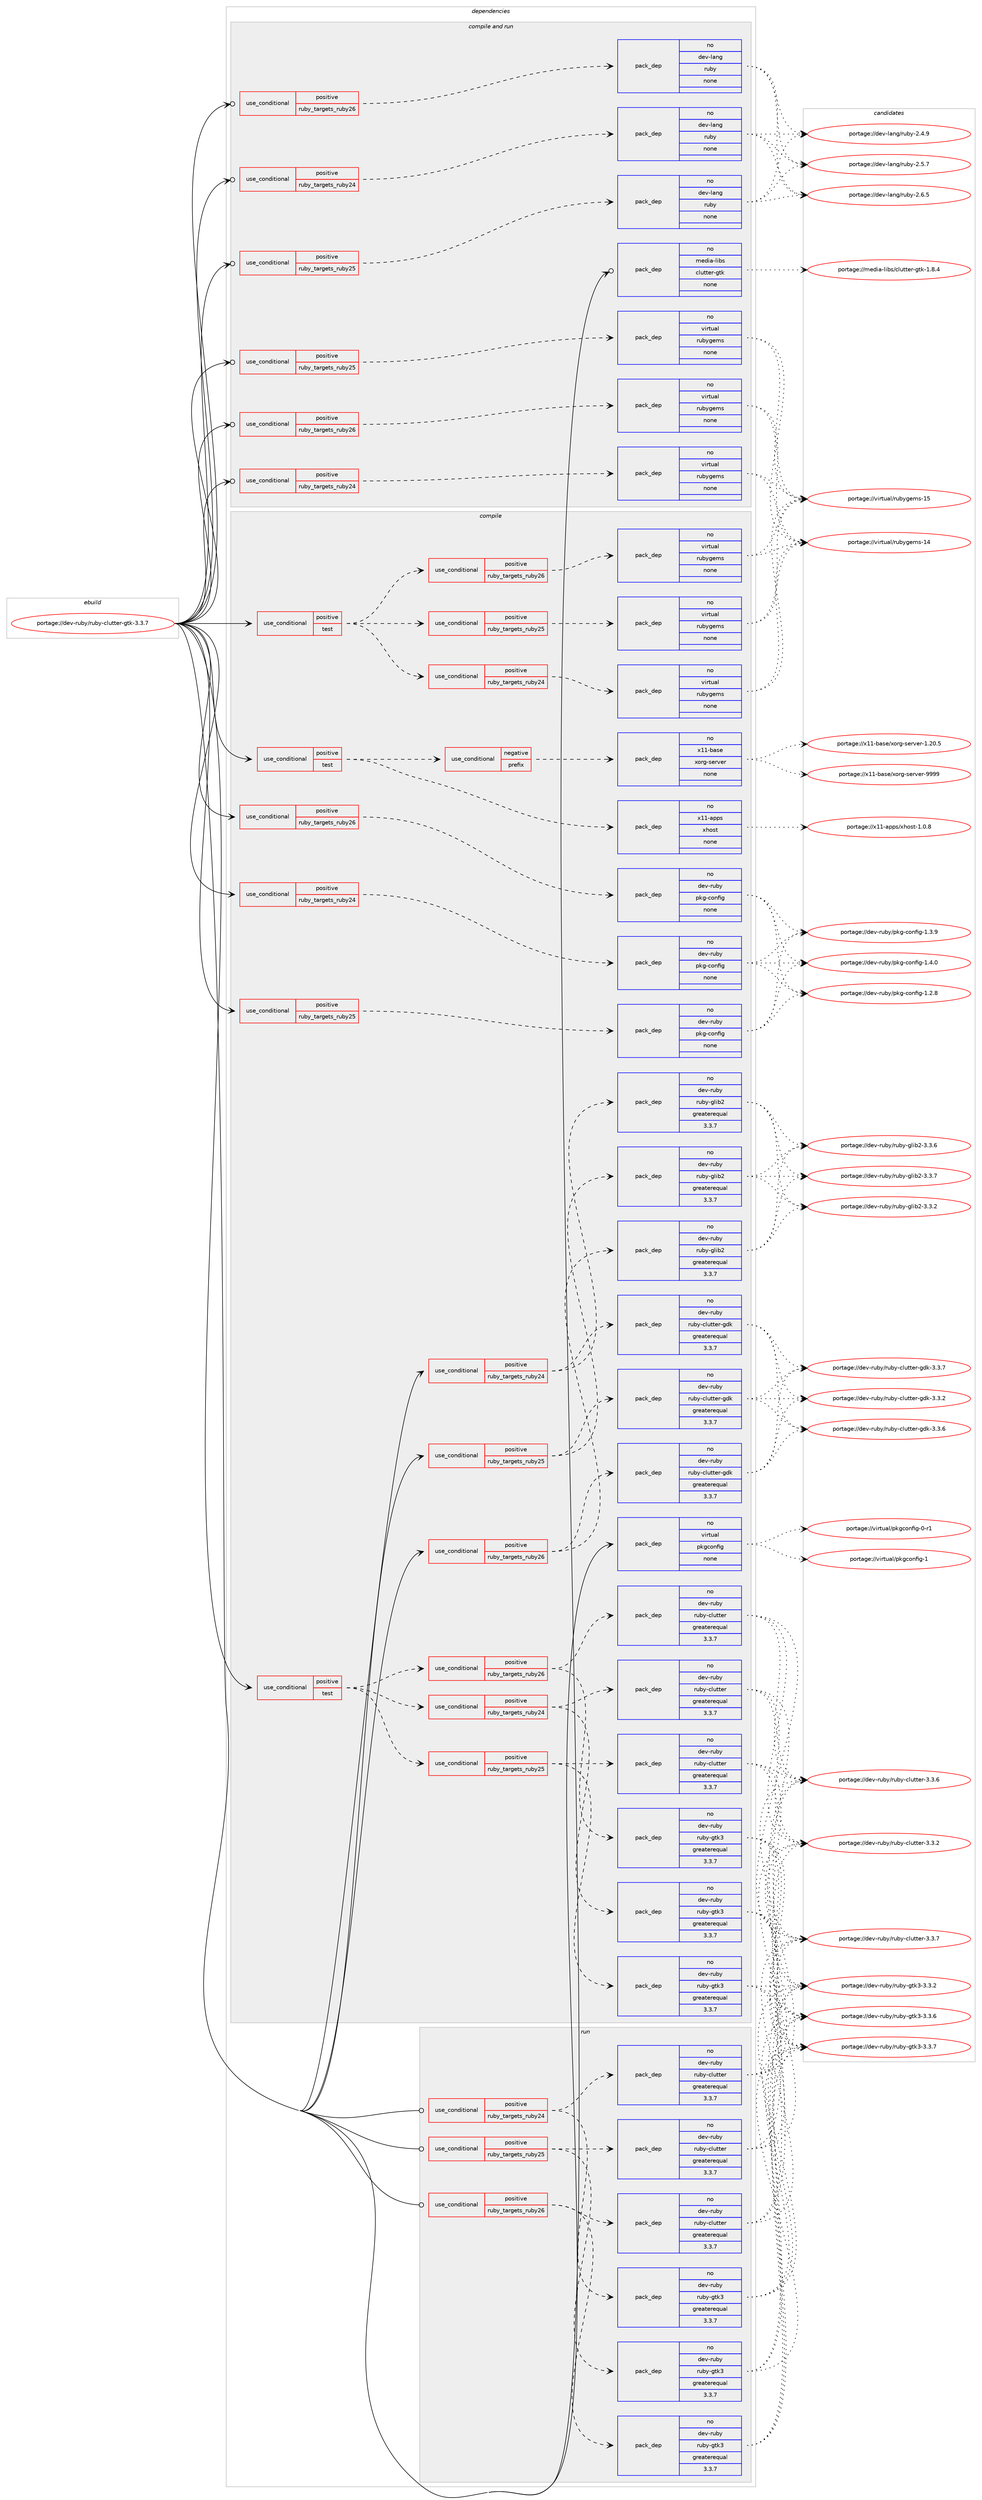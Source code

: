 digraph prolog {

# *************
# Graph options
# *************

newrank=true;
concentrate=true;
compound=true;
graph [rankdir=LR,fontname=Helvetica,fontsize=10,ranksep=1.5];#, ranksep=2.5, nodesep=0.2];
edge  [arrowhead=vee];
node  [fontname=Helvetica,fontsize=10];

# **********
# The ebuild
# **********

subgraph cluster_leftcol {
color=gray;
rank=same;
label=<<i>ebuild</i>>;
id [label="portage://dev-ruby/ruby-clutter-gtk-3.3.7", color=red, width=4, href="../dev-ruby/ruby-clutter-gtk-3.3.7.svg"];
}

# ****************
# The dependencies
# ****************

subgraph cluster_midcol {
color=gray;
label=<<i>dependencies</i>>;
subgraph cluster_compile {
fillcolor="#eeeeee";
style=filled;
label=<<i>compile</i>>;
subgraph cond63329 {
dependency242981 [label=<<TABLE BORDER="0" CELLBORDER="1" CELLSPACING="0" CELLPADDING="4"><TR><TD ROWSPAN="3" CELLPADDING="10">use_conditional</TD></TR><TR><TD>positive</TD></TR><TR><TD>ruby_targets_ruby24</TD></TR></TABLE>>, shape=none, color=red];
subgraph pack176105 {
dependency242982 [label=<<TABLE BORDER="0" CELLBORDER="1" CELLSPACING="0" CELLPADDING="4" WIDTH="220"><TR><TD ROWSPAN="6" CELLPADDING="30">pack_dep</TD></TR><TR><TD WIDTH="110">no</TD></TR><TR><TD>dev-ruby</TD></TR><TR><TD>pkg-config</TD></TR><TR><TD>none</TD></TR><TR><TD></TD></TR></TABLE>>, shape=none, color=blue];
}
dependency242981:e -> dependency242982:w [weight=20,style="dashed",arrowhead="vee"];
}
id:e -> dependency242981:w [weight=20,style="solid",arrowhead="vee"];
subgraph cond63330 {
dependency242983 [label=<<TABLE BORDER="0" CELLBORDER="1" CELLSPACING="0" CELLPADDING="4"><TR><TD ROWSPAN="3" CELLPADDING="10">use_conditional</TD></TR><TR><TD>positive</TD></TR><TR><TD>ruby_targets_ruby24</TD></TR></TABLE>>, shape=none, color=red];
subgraph pack176106 {
dependency242984 [label=<<TABLE BORDER="0" CELLBORDER="1" CELLSPACING="0" CELLPADDING="4" WIDTH="220"><TR><TD ROWSPAN="6" CELLPADDING="30">pack_dep</TD></TR><TR><TD WIDTH="110">no</TD></TR><TR><TD>dev-ruby</TD></TR><TR><TD>ruby-glib2</TD></TR><TR><TD>greaterequal</TD></TR><TR><TD>3.3.7</TD></TR></TABLE>>, shape=none, color=blue];
}
dependency242983:e -> dependency242984:w [weight=20,style="dashed",arrowhead="vee"];
subgraph pack176107 {
dependency242985 [label=<<TABLE BORDER="0" CELLBORDER="1" CELLSPACING="0" CELLPADDING="4" WIDTH="220"><TR><TD ROWSPAN="6" CELLPADDING="30">pack_dep</TD></TR><TR><TD WIDTH="110">no</TD></TR><TR><TD>dev-ruby</TD></TR><TR><TD>ruby-clutter-gdk</TD></TR><TR><TD>greaterequal</TD></TR><TR><TD>3.3.7</TD></TR></TABLE>>, shape=none, color=blue];
}
dependency242983:e -> dependency242985:w [weight=20,style="dashed",arrowhead="vee"];
}
id:e -> dependency242983:w [weight=20,style="solid",arrowhead="vee"];
subgraph cond63331 {
dependency242986 [label=<<TABLE BORDER="0" CELLBORDER="1" CELLSPACING="0" CELLPADDING="4"><TR><TD ROWSPAN="3" CELLPADDING="10">use_conditional</TD></TR><TR><TD>positive</TD></TR><TR><TD>ruby_targets_ruby25</TD></TR></TABLE>>, shape=none, color=red];
subgraph pack176108 {
dependency242987 [label=<<TABLE BORDER="0" CELLBORDER="1" CELLSPACING="0" CELLPADDING="4" WIDTH="220"><TR><TD ROWSPAN="6" CELLPADDING="30">pack_dep</TD></TR><TR><TD WIDTH="110">no</TD></TR><TR><TD>dev-ruby</TD></TR><TR><TD>pkg-config</TD></TR><TR><TD>none</TD></TR><TR><TD></TD></TR></TABLE>>, shape=none, color=blue];
}
dependency242986:e -> dependency242987:w [weight=20,style="dashed",arrowhead="vee"];
}
id:e -> dependency242986:w [weight=20,style="solid",arrowhead="vee"];
subgraph cond63332 {
dependency242988 [label=<<TABLE BORDER="0" CELLBORDER="1" CELLSPACING="0" CELLPADDING="4"><TR><TD ROWSPAN="3" CELLPADDING="10">use_conditional</TD></TR><TR><TD>positive</TD></TR><TR><TD>ruby_targets_ruby25</TD></TR></TABLE>>, shape=none, color=red];
subgraph pack176109 {
dependency242989 [label=<<TABLE BORDER="0" CELLBORDER="1" CELLSPACING="0" CELLPADDING="4" WIDTH="220"><TR><TD ROWSPAN="6" CELLPADDING="30">pack_dep</TD></TR><TR><TD WIDTH="110">no</TD></TR><TR><TD>dev-ruby</TD></TR><TR><TD>ruby-glib2</TD></TR><TR><TD>greaterequal</TD></TR><TR><TD>3.3.7</TD></TR></TABLE>>, shape=none, color=blue];
}
dependency242988:e -> dependency242989:w [weight=20,style="dashed",arrowhead="vee"];
subgraph pack176110 {
dependency242990 [label=<<TABLE BORDER="0" CELLBORDER="1" CELLSPACING="0" CELLPADDING="4" WIDTH="220"><TR><TD ROWSPAN="6" CELLPADDING="30">pack_dep</TD></TR><TR><TD WIDTH="110">no</TD></TR><TR><TD>dev-ruby</TD></TR><TR><TD>ruby-clutter-gdk</TD></TR><TR><TD>greaterequal</TD></TR><TR><TD>3.3.7</TD></TR></TABLE>>, shape=none, color=blue];
}
dependency242988:e -> dependency242990:w [weight=20,style="dashed",arrowhead="vee"];
}
id:e -> dependency242988:w [weight=20,style="solid",arrowhead="vee"];
subgraph cond63333 {
dependency242991 [label=<<TABLE BORDER="0" CELLBORDER="1" CELLSPACING="0" CELLPADDING="4"><TR><TD ROWSPAN="3" CELLPADDING="10">use_conditional</TD></TR><TR><TD>positive</TD></TR><TR><TD>ruby_targets_ruby26</TD></TR></TABLE>>, shape=none, color=red];
subgraph pack176111 {
dependency242992 [label=<<TABLE BORDER="0" CELLBORDER="1" CELLSPACING="0" CELLPADDING="4" WIDTH="220"><TR><TD ROWSPAN="6" CELLPADDING="30">pack_dep</TD></TR><TR><TD WIDTH="110">no</TD></TR><TR><TD>dev-ruby</TD></TR><TR><TD>pkg-config</TD></TR><TR><TD>none</TD></TR><TR><TD></TD></TR></TABLE>>, shape=none, color=blue];
}
dependency242991:e -> dependency242992:w [weight=20,style="dashed",arrowhead="vee"];
}
id:e -> dependency242991:w [weight=20,style="solid",arrowhead="vee"];
subgraph cond63334 {
dependency242993 [label=<<TABLE BORDER="0" CELLBORDER="1" CELLSPACING="0" CELLPADDING="4"><TR><TD ROWSPAN="3" CELLPADDING="10">use_conditional</TD></TR><TR><TD>positive</TD></TR><TR><TD>ruby_targets_ruby26</TD></TR></TABLE>>, shape=none, color=red];
subgraph pack176112 {
dependency242994 [label=<<TABLE BORDER="0" CELLBORDER="1" CELLSPACING="0" CELLPADDING="4" WIDTH="220"><TR><TD ROWSPAN="6" CELLPADDING="30">pack_dep</TD></TR><TR><TD WIDTH="110">no</TD></TR><TR><TD>dev-ruby</TD></TR><TR><TD>ruby-glib2</TD></TR><TR><TD>greaterequal</TD></TR><TR><TD>3.3.7</TD></TR></TABLE>>, shape=none, color=blue];
}
dependency242993:e -> dependency242994:w [weight=20,style="dashed",arrowhead="vee"];
subgraph pack176113 {
dependency242995 [label=<<TABLE BORDER="0" CELLBORDER="1" CELLSPACING="0" CELLPADDING="4" WIDTH="220"><TR><TD ROWSPAN="6" CELLPADDING="30">pack_dep</TD></TR><TR><TD WIDTH="110">no</TD></TR><TR><TD>dev-ruby</TD></TR><TR><TD>ruby-clutter-gdk</TD></TR><TR><TD>greaterequal</TD></TR><TR><TD>3.3.7</TD></TR></TABLE>>, shape=none, color=blue];
}
dependency242993:e -> dependency242995:w [weight=20,style="dashed",arrowhead="vee"];
}
id:e -> dependency242993:w [weight=20,style="solid",arrowhead="vee"];
subgraph cond63335 {
dependency242996 [label=<<TABLE BORDER="0" CELLBORDER="1" CELLSPACING="0" CELLPADDING="4"><TR><TD ROWSPAN="3" CELLPADDING="10">use_conditional</TD></TR><TR><TD>positive</TD></TR><TR><TD>test</TD></TR></TABLE>>, shape=none, color=red];
subgraph cond63336 {
dependency242997 [label=<<TABLE BORDER="0" CELLBORDER="1" CELLSPACING="0" CELLPADDING="4"><TR><TD ROWSPAN="3" CELLPADDING="10">use_conditional</TD></TR><TR><TD>negative</TD></TR><TR><TD>prefix</TD></TR></TABLE>>, shape=none, color=red];
subgraph pack176114 {
dependency242998 [label=<<TABLE BORDER="0" CELLBORDER="1" CELLSPACING="0" CELLPADDING="4" WIDTH="220"><TR><TD ROWSPAN="6" CELLPADDING="30">pack_dep</TD></TR><TR><TD WIDTH="110">no</TD></TR><TR><TD>x11-base</TD></TR><TR><TD>xorg-server</TD></TR><TR><TD>none</TD></TR><TR><TD></TD></TR></TABLE>>, shape=none, color=blue];
}
dependency242997:e -> dependency242998:w [weight=20,style="dashed",arrowhead="vee"];
}
dependency242996:e -> dependency242997:w [weight=20,style="dashed",arrowhead="vee"];
subgraph pack176115 {
dependency242999 [label=<<TABLE BORDER="0" CELLBORDER="1" CELLSPACING="0" CELLPADDING="4" WIDTH="220"><TR><TD ROWSPAN="6" CELLPADDING="30">pack_dep</TD></TR><TR><TD WIDTH="110">no</TD></TR><TR><TD>x11-apps</TD></TR><TR><TD>xhost</TD></TR><TR><TD>none</TD></TR><TR><TD></TD></TR></TABLE>>, shape=none, color=blue];
}
dependency242996:e -> dependency242999:w [weight=20,style="dashed",arrowhead="vee"];
}
id:e -> dependency242996:w [weight=20,style="solid",arrowhead="vee"];
subgraph cond63337 {
dependency243000 [label=<<TABLE BORDER="0" CELLBORDER="1" CELLSPACING="0" CELLPADDING="4"><TR><TD ROWSPAN="3" CELLPADDING="10">use_conditional</TD></TR><TR><TD>positive</TD></TR><TR><TD>test</TD></TR></TABLE>>, shape=none, color=red];
subgraph cond63338 {
dependency243001 [label=<<TABLE BORDER="0" CELLBORDER="1" CELLSPACING="0" CELLPADDING="4"><TR><TD ROWSPAN="3" CELLPADDING="10">use_conditional</TD></TR><TR><TD>positive</TD></TR><TR><TD>ruby_targets_ruby24</TD></TR></TABLE>>, shape=none, color=red];
subgraph pack176116 {
dependency243002 [label=<<TABLE BORDER="0" CELLBORDER="1" CELLSPACING="0" CELLPADDING="4" WIDTH="220"><TR><TD ROWSPAN="6" CELLPADDING="30">pack_dep</TD></TR><TR><TD WIDTH="110">no</TD></TR><TR><TD>dev-ruby</TD></TR><TR><TD>ruby-clutter</TD></TR><TR><TD>greaterequal</TD></TR><TR><TD>3.3.7</TD></TR></TABLE>>, shape=none, color=blue];
}
dependency243001:e -> dependency243002:w [weight=20,style="dashed",arrowhead="vee"];
subgraph pack176117 {
dependency243003 [label=<<TABLE BORDER="0" CELLBORDER="1" CELLSPACING="0" CELLPADDING="4" WIDTH="220"><TR><TD ROWSPAN="6" CELLPADDING="30">pack_dep</TD></TR><TR><TD WIDTH="110">no</TD></TR><TR><TD>dev-ruby</TD></TR><TR><TD>ruby-gtk3</TD></TR><TR><TD>greaterequal</TD></TR><TR><TD>3.3.7</TD></TR></TABLE>>, shape=none, color=blue];
}
dependency243001:e -> dependency243003:w [weight=20,style="dashed",arrowhead="vee"];
}
dependency243000:e -> dependency243001:w [weight=20,style="dashed",arrowhead="vee"];
subgraph cond63339 {
dependency243004 [label=<<TABLE BORDER="0" CELLBORDER="1" CELLSPACING="0" CELLPADDING="4"><TR><TD ROWSPAN="3" CELLPADDING="10">use_conditional</TD></TR><TR><TD>positive</TD></TR><TR><TD>ruby_targets_ruby25</TD></TR></TABLE>>, shape=none, color=red];
subgraph pack176118 {
dependency243005 [label=<<TABLE BORDER="0" CELLBORDER="1" CELLSPACING="0" CELLPADDING="4" WIDTH="220"><TR><TD ROWSPAN="6" CELLPADDING="30">pack_dep</TD></TR><TR><TD WIDTH="110">no</TD></TR><TR><TD>dev-ruby</TD></TR><TR><TD>ruby-clutter</TD></TR><TR><TD>greaterequal</TD></TR><TR><TD>3.3.7</TD></TR></TABLE>>, shape=none, color=blue];
}
dependency243004:e -> dependency243005:w [weight=20,style="dashed",arrowhead="vee"];
subgraph pack176119 {
dependency243006 [label=<<TABLE BORDER="0" CELLBORDER="1" CELLSPACING="0" CELLPADDING="4" WIDTH="220"><TR><TD ROWSPAN="6" CELLPADDING="30">pack_dep</TD></TR><TR><TD WIDTH="110">no</TD></TR><TR><TD>dev-ruby</TD></TR><TR><TD>ruby-gtk3</TD></TR><TR><TD>greaterequal</TD></TR><TR><TD>3.3.7</TD></TR></TABLE>>, shape=none, color=blue];
}
dependency243004:e -> dependency243006:w [weight=20,style="dashed",arrowhead="vee"];
}
dependency243000:e -> dependency243004:w [weight=20,style="dashed",arrowhead="vee"];
subgraph cond63340 {
dependency243007 [label=<<TABLE BORDER="0" CELLBORDER="1" CELLSPACING="0" CELLPADDING="4"><TR><TD ROWSPAN="3" CELLPADDING="10">use_conditional</TD></TR><TR><TD>positive</TD></TR><TR><TD>ruby_targets_ruby26</TD></TR></TABLE>>, shape=none, color=red];
subgraph pack176120 {
dependency243008 [label=<<TABLE BORDER="0" CELLBORDER="1" CELLSPACING="0" CELLPADDING="4" WIDTH="220"><TR><TD ROWSPAN="6" CELLPADDING="30">pack_dep</TD></TR><TR><TD WIDTH="110">no</TD></TR><TR><TD>dev-ruby</TD></TR><TR><TD>ruby-clutter</TD></TR><TR><TD>greaterequal</TD></TR><TR><TD>3.3.7</TD></TR></TABLE>>, shape=none, color=blue];
}
dependency243007:e -> dependency243008:w [weight=20,style="dashed",arrowhead="vee"];
subgraph pack176121 {
dependency243009 [label=<<TABLE BORDER="0" CELLBORDER="1" CELLSPACING="0" CELLPADDING="4" WIDTH="220"><TR><TD ROWSPAN="6" CELLPADDING="30">pack_dep</TD></TR><TR><TD WIDTH="110">no</TD></TR><TR><TD>dev-ruby</TD></TR><TR><TD>ruby-gtk3</TD></TR><TR><TD>greaterequal</TD></TR><TR><TD>3.3.7</TD></TR></TABLE>>, shape=none, color=blue];
}
dependency243007:e -> dependency243009:w [weight=20,style="dashed",arrowhead="vee"];
}
dependency243000:e -> dependency243007:w [weight=20,style="dashed",arrowhead="vee"];
}
id:e -> dependency243000:w [weight=20,style="solid",arrowhead="vee"];
subgraph cond63341 {
dependency243010 [label=<<TABLE BORDER="0" CELLBORDER="1" CELLSPACING="0" CELLPADDING="4"><TR><TD ROWSPAN="3" CELLPADDING="10">use_conditional</TD></TR><TR><TD>positive</TD></TR><TR><TD>test</TD></TR></TABLE>>, shape=none, color=red];
subgraph cond63342 {
dependency243011 [label=<<TABLE BORDER="0" CELLBORDER="1" CELLSPACING="0" CELLPADDING="4"><TR><TD ROWSPAN="3" CELLPADDING="10">use_conditional</TD></TR><TR><TD>positive</TD></TR><TR><TD>ruby_targets_ruby24</TD></TR></TABLE>>, shape=none, color=red];
subgraph pack176122 {
dependency243012 [label=<<TABLE BORDER="0" CELLBORDER="1" CELLSPACING="0" CELLPADDING="4" WIDTH="220"><TR><TD ROWSPAN="6" CELLPADDING="30">pack_dep</TD></TR><TR><TD WIDTH="110">no</TD></TR><TR><TD>virtual</TD></TR><TR><TD>rubygems</TD></TR><TR><TD>none</TD></TR><TR><TD></TD></TR></TABLE>>, shape=none, color=blue];
}
dependency243011:e -> dependency243012:w [weight=20,style="dashed",arrowhead="vee"];
}
dependency243010:e -> dependency243011:w [weight=20,style="dashed",arrowhead="vee"];
subgraph cond63343 {
dependency243013 [label=<<TABLE BORDER="0" CELLBORDER="1" CELLSPACING="0" CELLPADDING="4"><TR><TD ROWSPAN="3" CELLPADDING="10">use_conditional</TD></TR><TR><TD>positive</TD></TR><TR><TD>ruby_targets_ruby25</TD></TR></TABLE>>, shape=none, color=red];
subgraph pack176123 {
dependency243014 [label=<<TABLE BORDER="0" CELLBORDER="1" CELLSPACING="0" CELLPADDING="4" WIDTH="220"><TR><TD ROWSPAN="6" CELLPADDING="30">pack_dep</TD></TR><TR><TD WIDTH="110">no</TD></TR><TR><TD>virtual</TD></TR><TR><TD>rubygems</TD></TR><TR><TD>none</TD></TR><TR><TD></TD></TR></TABLE>>, shape=none, color=blue];
}
dependency243013:e -> dependency243014:w [weight=20,style="dashed",arrowhead="vee"];
}
dependency243010:e -> dependency243013:w [weight=20,style="dashed",arrowhead="vee"];
subgraph cond63344 {
dependency243015 [label=<<TABLE BORDER="0" CELLBORDER="1" CELLSPACING="0" CELLPADDING="4"><TR><TD ROWSPAN="3" CELLPADDING="10">use_conditional</TD></TR><TR><TD>positive</TD></TR><TR><TD>ruby_targets_ruby26</TD></TR></TABLE>>, shape=none, color=red];
subgraph pack176124 {
dependency243016 [label=<<TABLE BORDER="0" CELLBORDER="1" CELLSPACING="0" CELLPADDING="4" WIDTH="220"><TR><TD ROWSPAN="6" CELLPADDING="30">pack_dep</TD></TR><TR><TD WIDTH="110">no</TD></TR><TR><TD>virtual</TD></TR><TR><TD>rubygems</TD></TR><TR><TD>none</TD></TR><TR><TD></TD></TR></TABLE>>, shape=none, color=blue];
}
dependency243015:e -> dependency243016:w [weight=20,style="dashed",arrowhead="vee"];
}
dependency243010:e -> dependency243015:w [weight=20,style="dashed",arrowhead="vee"];
}
id:e -> dependency243010:w [weight=20,style="solid",arrowhead="vee"];
subgraph pack176125 {
dependency243017 [label=<<TABLE BORDER="0" CELLBORDER="1" CELLSPACING="0" CELLPADDING="4" WIDTH="220"><TR><TD ROWSPAN="6" CELLPADDING="30">pack_dep</TD></TR><TR><TD WIDTH="110">no</TD></TR><TR><TD>virtual</TD></TR><TR><TD>pkgconfig</TD></TR><TR><TD>none</TD></TR><TR><TD></TD></TR></TABLE>>, shape=none, color=blue];
}
id:e -> dependency243017:w [weight=20,style="solid",arrowhead="vee"];
}
subgraph cluster_compileandrun {
fillcolor="#eeeeee";
style=filled;
label=<<i>compile and run</i>>;
subgraph cond63345 {
dependency243018 [label=<<TABLE BORDER="0" CELLBORDER="1" CELLSPACING="0" CELLPADDING="4"><TR><TD ROWSPAN="3" CELLPADDING="10">use_conditional</TD></TR><TR><TD>positive</TD></TR><TR><TD>ruby_targets_ruby24</TD></TR></TABLE>>, shape=none, color=red];
subgraph pack176126 {
dependency243019 [label=<<TABLE BORDER="0" CELLBORDER="1" CELLSPACING="0" CELLPADDING="4" WIDTH="220"><TR><TD ROWSPAN="6" CELLPADDING="30">pack_dep</TD></TR><TR><TD WIDTH="110">no</TD></TR><TR><TD>dev-lang</TD></TR><TR><TD>ruby</TD></TR><TR><TD>none</TD></TR><TR><TD></TD></TR></TABLE>>, shape=none, color=blue];
}
dependency243018:e -> dependency243019:w [weight=20,style="dashed",arrowhead="vee"];
}
id:e -> dependency243018:w [weight=20,style="solid",arrowhead="odotvee"];
subgraph cond63346 {
dependency243020 [label=<<TABLE BORDER="0" CELLBORDER="1" CELLSPACING="0" CELLPADDING="4"><TR><TD ROWSPAN="3" CELLPADDING="10">use_conditional</TD></TR><TR><TD>positive</TD></TR><TR><TD>ruby_targets_ruby24</TD></TR></TABLE>>, shape=none, color=red];
subgraph pack176127 {
dependency243021 [label=<<TABLE BORDER="0" CELLBORDER="1" CELLSPACING="0" CELLPADDING="4" WIDTH="220"><TR><TD ROWSPAN="6" CELLPADDING="30">pack_dep</TD></TR><TR><TD WIDTH="110">no</TD></TR><TR><TD>virtual</TD></TR><TR><TD>rubygems</TD></TR><TR><TD>none</TD></TR><TR><TD></TD></TR></TABLE>>, shape=none, color=blue];
}
dependency243020:e -> dependency243021:w [weight=20,style="dashed",arrowhead="vee"];
}
id:e -> dependency243020:w [weight=20,style="solid",arrowhead="odotvee"];
subgraph cond63347 {
dependency243022 [label=<<TABLE BORDER="0" CELLBORDER="1" CELLSPACING="0" CELLPADDING="4"><TR><TD ROWSPAN="3" CELLPADDING="10">use_conditional</TD></TR><TR><TD>positive</TD></TR><TR><TD>ruby_targets_ruby25</TD></TR></TABLE>>, shape=none, color=red];
subgraph pack176128 {
dependency243023 [label=<<TABLE BORDER="0" CELLBORDER="1" CELLSPACING="0" CELLPADDING="4" WIDTH="220"><TR><TD ROWSPAN="6" CELLPADDING="30">pack_dep</TD></TR><TR><TD WIDTH="110">no</TD></TR><TR><TD>dev-lang</TD></TR><TR><TD>ruby</TD></TR><TR><TD>none</TD></TR><TR><TD></TD></TR></TABLE>>, shape=none, color=blue];
}
dependency243022:e -> dependency243023:w [weight=20,style="dashed",arrowhead="vee"];
}
id:e -> dependency243022:w [weight=20,style="solid",arrowhead="odotvee"];
subgraph cond63348 {
dependency243024 [label=<<TABLE BORDER="0" CELLBORDER="1" CELLSPACING="0" CELLPADDING="4"><TR><TD ROWSPAN="3" CELLPADDING="10">use_conditional</TD></TR><TR><TD>positive</TD></TR><TR><TD>ruby_targets_ruby25</TD></TR></TABLE>>, shape=none, color=red];
subgraph pack176129 {
dependency243025 [label=<<TABLE BORDER="0" CELLBORDER="1" CELLSPACING="0" CELLPADDING="4" WIDTH="220"><TR><TD ROWSPAN="6" CELLPADDING="30">pack_dep</TD></TR><TR><TD WIDTH="110">no</TD></TR><TR><TD>virtual</TD></TR><TR><TD>rubygems</TD></TR><TR><TD>none</TD></TR><TR><TD></TD></TR></TABLE>>, shape=none, color=blue];
}
dependency243024:e -> dependency243025:w [weight=20,style="dashed",arrowhead="vee"];
}
id:e -> dependency243024:w [weight=20,style="solid",arrowhead="odotvee"];
subgraph cond63349 {
dependency243026 [label=<<TABLE BORDER="0" CELLBORDER="1" CELLSPACING="0" CELLPADDING="4"><TR><TD ROWSPAN="3" CELLPADDING="10">use_conditional</TD></TR><TR><TD>positive</TD></TR><TR><TD>ruby_targets_ruby26</TD></TR></TABLE>>, shape=none, color=red];
subgraph pack176130 {
dependency243027 [label=<<TABLE BORDER="0" CELLBORDER="1" CELLSPACING="0" CELLPADDING="4" WIDTH="220"><TR><TD ROWSPAN="6" CELLPADDING="30">pack_dep</TD></TR><TR><TD WIDTH="110">no</TD></TR><TR><TD>dev-lang</TD></TR><TR><TD>ruby</TD></TR><TR><TD>none</TD></TR><TR><TD></TD></TR></TABLE>>, shape=none, color=blue];
}
dependency243026:e -> dependency243027:w [weight=20,style="dashed",arrowhead="vee"];
}
id:e -> dependency243026:w [weight=20,style="solid",arrowhead="odotvee"];
subgraph cond63350 {
dependency243028 [label=<<TABLE BORDER="0" CELLBORDER="1" CELLSPACING="0" CELLPADDING="4"><TR><TD ROWSPAN="3" CELLPADDING="10">use_conditional</TD></TR><TR><TD>positive</TD></TR><TR><TD>ruby_targets_ruby26</TD></TR></TABLE>>, shape=none, color=red];
subgraph pack176131 {
dependency243029 [label=<<TABLE BORDER="0" CELLBORDER="1" CELLSPACING="0" CELLPADDING="4" WIDTH="220"><TR><TD ROWSPAN="6" CELLPADDING="30">pack_dep</TD></TR><TR><TD WIDTH="110">no</TD></TR><TR><TD>virtual</TD></TR><TR><TD>rubygems</TD></TR><TR><TD>none</TD></TR><TR><TD></TD></TR></TABLE>>, shape=none, color=blue];
}
dependency243028:e -> dependency243029:w [weight=20,style="dashed",arrowhead="vee"];
}
id:e -> dependency243028:w [weight=20,style="solid",arrowhead="odotvee"];
subgraph pack176132 {
dependency243030 [label=<<TABLE BORDER="0" CELLBORDER="1" CELLSPACING="0" CELLPADDING="4" WIDTH="220"><TR><TD ROWSPAN="6" CELLPADDING="30">pack_dep</TD></TR><TR><TD WIDTH="110">no</TD></TR><TR><TD>media-libs</TD></TR><TR><TD>clutter-gtk</TD></TR><TR><TD>none</TD></TR><TR><TD></TD></TR></TABLE>>, shape=none, color=blue];
}
id:e -> dependency243030:w [weight=20,style="solid",arrowhead="odotvee"];
}
subgraph cluster_run {
fillcolor="#eeeeee";
style=filled;
label=<<i>run</i>>;
subgraph cond63351 {
dependency243031 [label=<<TABLE BORDER="0" CELLBORDER="1" CELLSPACING="0" CELLPADDING="4"><TR><TD ROWSPAN="3" CELLPADDING="10">use_conditional</TD></TR><TR><TD>positive</TD></TR><TR><TD>ruby_targets_ruby24</TD></TR></TABLE>>, shape=none, color=red];
subgraph pack176133 {
dependency243032 [label=<<TABLE BORDER="0" CELLBORDER="1" CELLSPACING="0" CELLPADDING="4" WIDTH="220"><TR><TD ROWSPAN="6" CELLPADDING="30">pack_dep</TD></TR><TR><TD WIDTH="110">no</TD></TR><TR><TD>dev-ruby</TD></TR><TR><TD>ruby-clutter</TD></TR><TR><TD>greaterequal</TD></TR><TR><TD>3.3.7</TD></TR></TABLE>>, shape=none, color=blue];
}
dependency243031:e -> dependency243032:w [weight=20,style="dashed",arrowhead="vee"];
subgraph pack176134 {
dependency243033 [label=<<TABLE BORDER="0" CELLBORDER="1" CELLSPACING="0" CELLPADDING="4" WIDTH="220"><TR><TD ROWSPAN="6" CELLPADDING="30">pack_dep</TD></TR><TR><TD WIDTH="110">no</TD></TR><TR><TD>dev-ruby</TD></TR><TR><TD>ruby-gtk3</TD></TR><TR><TD>greaterequal</TD></TR><TR><TD>3.3.7</TD></TR></TABLE>>, shape=none, color=blue];
}
dependency243031:e -> dependency243033:w [weight=20,style="dashed",arrowhead="vee"];
}
id:e -> dependency243031:w [weight=20,style="solid",arrowhead="odot"];
subgraph cond63352 {
dependency243034 [label=<<TABLE BORDER="0" CELLBORDER="1" CELLSPACING="0" CELLPADDING="4"><TR><TD ROWSPAN="3" CELLPADDING="10">use_conditional</TD></TR><TR><TD>positive</TD></TR><TR><TD>ruby_targets_ruby25</TD></TR></TABLE>>, shape=none, color=red];
subgraph pack176135 {
dependency243035 [label=<<TABLE BORDER="0" CELLBORDER="1" CELLSPACING="0" CELLPADDING="4" WIDTH="220"><TR><TD ROWSPAN="6" CELLPADDING="30">pack_dep</TD></TR><TR><TD WIDTH="110">no</TD></TR><TR><TD>dev-ruby</TD></TR><TR><TD>ruby-clutter</TD></TR><TR><TD>greaterequal</TD></TR><TR><TD>3.3.7</TD></TR></TABLE>>, shape=none, color=blue];
}
dependency243034:e -> dependency243035:w [weight=20,style="dashed",arrowhead="vee"];
subgraph pack176136 {
dependency243036 [label=<<TABLE BORDER="0" CELLBORDER="1" CELLSPACING="0" CELLPADDING="4" WIDTH="220"><TR><TD ROWSPAN="6" CELLPADDING="30">pack_dep</TD></TR><TR><TD WIDTH="110">no</TD></TR><TR><TD>dev-ruby</TD></TR><TR><TD>ruby-gtk3</TD></TR><TR><TD>greaterequal</TD></TR><TR><TD>3.3.7</TD></TR></TABLE>>, shape=none, color=blue];
}
dependency243034:e -> dependency243036:w [weight=20,style="dashed",arrowhead="vee"];
}
id:e -> dependency243034:w [weight=20,style="solid",arrowhead="odot"];
subgraph cond63353 {
dependency243037 [label=<<TABLE BORDER="0" CELLBORDER="1" CELLSPACING="0" CELLPADDING="4"><TR><TD ROWSPAN="3" CELLPADDING="10">use_conditional</TD></TR><TR><TD>positive</TD></TR><TR><TD>ruby_targets_ruby26</TD></TR></TABLE>>, shape=none, color=red];
subgraph pack176137 {
dependency243038 [label=<<TABLE BORDER="0" CELLBORDER="1" CELLSPACING="0" CELLPADDING="4" WIDTH="220"><TR><TD ROWSPAN="6" CELLPADDING="30">pack_dep</TD></TR><TR><TD WIDTH="110">no</TD></TR><TR><TD>dev-ruby</TD></TR><TR><TD>ruby-clutter</TD></TR><TR><TD>greaterequal</TD></TR><TR><TD>3.3.7</TD></TR></TABLE>>, shape=none, color=blue];
}
dependency243037:e -> dependency243038:w [weight=20,style="dashed",arrowhead="vee"];
subgraph pack176138 {
dependency243039 [label=<<TABLE BORDER="0" CELLBORDER="1" CELLSPACING="0" CELLPADDING="4" WIDTH="220"><TR><TD ROWSPAN="6" CELLPADDING="30">pack_dep</TD></TR><TR><TD WIDTH="110">no</TD></TR><TR><TD>dev-ruby</TD></TR><TR><TD>ruby-gtk3</TD></TR><TR><TD>greaterequal</TD></TR><TR><TD>3.3.7</TD></TR></TABLE>>, shape=none, color=blue];
}
dependency243037:e -> dependency243039:w [weight=20,style="dashed",arrowhead="vee"];
}
id:e -> dependency243037:w [weight=20,style="solid",arrowhead="odot"];
}
}

# **************
# The candidates
# **************

subgraph cluster_choices {
rank=same;
color=gray;
label=<<i>candidates</i>>;

subgraph choice176105 {
color=black;
nodesep=1;
choiceportage1001011184511411798121471121071034599111110102105103454946504656 [label="portage://dev-ruby/pkg-config-1.2.8", color=red, width=4,href="../dev-ruby/pkg-config-1.2.8.svg"];
choiceportage1001011184511411798121471121071034599111110102105103454946514657 [label="portage://dev-ruby/pkg-config-1.3.9", color=red, width=4,href="../dev-ruby/pkg-config-1.3.9.svg"];
choiceportage1001011184511411798121471121071034599111110102105103454946524648 [label="portage://dev-ruby/pkg-config-1.4.0", color=red, width=4,href="../dev-ruby/pkg-config-1.4.0.svg"];
dependency242982:e -> choiceportage1001011184511411798121471121071034599111110102105103454946504656:w [style=dotted,weight="100"];
dependency242982:e -> choiceportage1001011184511411798121471121071034599111110102105103454946514657:w [style=dotted,weight="100"];
dependency242982:e -> choiceportage1001011184511411798121471121071034599111110102105103454946524648:w [style=dotted,weight="100"];
}
subgraph choice176106 {
color=black;
nodesep=1;
choiceportage10010111845114117981214711411798121451031081059850455146514650 [label="portage://dev-ruby/ruby-glib2-3.3.2", color=red, width=4,href="../dev-ruby/ruby-glib2-3.3.2.svg"];
choiceportage10010111845114117981214711411798121451031081059850455146514654 [label="portage://dev-ruby/ruby-glib2-3.3.6", color=red, width=4,href="../dev-ruby/ruby-glib2-3.3.6.svg"];
choiceportage10010111845114117981214711411798121451031081059850455146514655 [label="portage://dev-ruby/ruby-glib2-3.3.7", color=red, width=4,href="../dev-ruby/ruby-glib2-3.3.7.svg"];
dependency242984:e -> choiceportage10010111845114117981214711411798121451031081059850455146514650:w [style=dotted,weight="100"];
dependency242984:e -> choiceportage10010111845114117981214711411798121451031081059850455146514654:w [style=dotted,weight="100"];
dependency242984:e -> choiceportage10010111845114117981214711411798121451031081059850455146514655:w [style=dotted,weight="100"];
}
subgraph choice176107 {
color=black;
nodesep=1;
choiceportage10010111845114117981214711411798121459910811711611610111445103100107455146514650 [label="portage://dev-ruby/ruby-clutter-gdk-3.3.2", color=red, width=4,href="../dev-ruby/ruby-clutter-gdk-3.3.2.svg"];
choiceportage10010111845114117981214711411798121459910811711611610111445103100107455146514654 [label="portage://dev-ruby/ruby-clutter-gdk-3.3.6", color=red, width=4,href="../dev-ruby/ruby-clutter-gdk-3.3.6.svg"];
choiceportage10010111845114117981214711411798121459910811711611610111445103100107455146514655 [label="portage://dev-ruby/ruby-clutter-gdk-3.3.7", color=red, width=4,href="../dev-ruby/ruby-clutter-gdk-3.3.7.svg"];
dependency242985:e -> choiceportage10010111845114117981214711411798121459910811711611610111445103100107455146514650:w [style=dotted,weight="100"];
dependency242985:e -> choiceportage10010111845114117981214711411798121459910811711611610111445103100107455146514654:w [style=dotted,weight="100"];
dependency242985:e -> choiceportage10010111845114117981214711411798121459910811711611610111445103100107455146514655:w [style=dotted,weight="100"];
}
subgraph choice176108 {
color=black;
nodesep=1;
choiceportage1001011184511411798121471121071034599111110102105103454946504656 [label="portage://dev-ruby/pkg-config-1.2.8", color=red, width=4,href="../dev-ruby/pkg-config-1.2.8.svg"];
choiceportage1001011184511411798121471121071034599111110102105103454946514657 [label="portage://dev-ruby/pkg-config-1.3.9", color=red, width=4,href="../dev-ruby/pkg-config-1.3.9.svg"];
choiceportage1001011184511411798121471121071034599111110102105103454946524648 [label="portage://dev-ruby/pkg-config-1.4.0", color=red, width=4,href="../dev-ruby/pkg-config-1.4.0.svg"];
dependency242987:e -> choiceportage1001011184511411798121471121071034599111110102105103454946504656:w [style=dotted,weight="100"];
dependency242987:e -> choiceportage1001011184511411798121471121071034599111110102105103454946514657:w [style=dotted,weight="100"];
dependency242987:e -> choiceportage1001011184511411798121471121071034599111110102105103454946524648:w [style=dotted,weight="100"];
}
subgraph choice176109 {
color=black;
nodesep=1;
choiceportage10010111845114117981214711411798121451031081059850455146514650 [label="portage://dev-ruby/ruby-glib2-3.3.2", color=red, width=4,href="../dev-ruby/ruby-glib2-3.3.2.svg"];
choiceportage10010111845114117981214711411798121451031081059850455146514654 [label="portage://dev-ruby/ruby-glib2-3.3.6", color=red, width=4,href="../dev-ruby/ruby-glib2-3.3.6.svg"];
choiceportage10010111845114117981214711411798121451031081059850455146514655 [label="portage://dev-ruby/ruby-glib2-3.3.7", color=red, width=4,href="../dev-ruby/ruby-glib2-3.3.7.svg"];
dependency242989:e -> choiceportage10010111845114117981214711411798121451031081059850455146514650:w [style=dotted,weight="100"];
dependency242989:e -> choiceportage10010111845114117981214711411798121451031081059850455146514654:w [style=dotted,weight="100"];
dependency242989:e -> choiceportage10010111845114117981214711411798121451031081059850455146514655:w [style=dotted,weight="100"];
}
subgraph choice176110 {
color=black;
nodesep=1;
choiceportage10010111845114117981214711411798121459910811711611610111445103100107455146514650 [label="portage://dev-ruby/ruby-clutter-gdk-3.3.2", color=red, width=4,href="../dev-ruby/ruby-clutter-gdk-3.3.2.svg"];
choiceportage10010111845114117981214711411798121459910811711611610111445103100107455146514654 [label="portage://dev-ruby/ruby-clutter-gdk-3.3.6", color=red, width=4,href="../dev-ruby/ruby-clutter-gdk-3.3.6.svg"];
choiceportage10010111845114117981214711411798121459910811711611610111445103100107455146514655 [label="portage://dev-ruby/ruby-clutter-gdk-3.3.7", color=red, width=4,href="../dev-ruby/ruby-clutter-gdk-3.3.7.svg"];
dependency242990:e -> choiceportage10010111845114117981214711411798121459910811711611610111445103100107455146514650:w [style=dotted,weight="100"];
dependency242990:e -> choiceportage10010111845114117981214711411798121459910811711611610111445103100107455146514654:w [style=dotted,weight="100"];
dependency242990:e -> choiceportage10010111845114117981214711411798121459910811711611610111445103100107455146514655:w [style=dotted,weight="100"];
}
subgraph choice176111 {
color=black;
nodesep=1;
choiceportage1001011184511411798121471121071034599111110102105103454946504656 [label="portage://dev-ruby/pkg-config-1.2.8", color=red, width=4,href="../dev-ruby/pkg-config-1.2.8.svg"];
choiceportage1001011184511411798121471121071034599111110102105103454946514657 [label="portage://dev-ruby/pkg-config-1.3.9", color=red, width=4,href="../dev-ruby/pkg-config-1.3.9.svg"];
choiceportage1001011184511411798121471121071034599111110102105103454946524648 [label="portage://dev-ruby/pkg-config-1.4.0", color=red, width=4,href="../dev-ruby/pkg-config-1.4.0.svg"];
dependency242992:e -> choiceportage1001011184511411798121471121071034599111110102105103454946504656:w [style=dotted,weight="100"];
dependency242992:e -> choiceportage1001011184511411798121471121071034599111110102105103454946514657:w [style=dotted,weight="100"];
dependency242992:e -> choiceportage1001011184511411798121471121071034599111110102105103454946524648:w [style=dotted,weight="100"];
}
subgraph choice176112 {
color=black;
nodesep=1;
choiceportage10010111845114117981214711411798121451031081059850455146514650 [label="portage://dev-ruby/ruby-glib2-3.3.2", color=red, width=4,href="../dev-ruby/ruby-glib2-3.3.2.svg"];
choiceportage10010111845114117981214711411798121451031081059850455146514654 [label="portage://dev-ruby/ruby-glib2-3.3.6", color=red, width=4,href="../dev-ruby/ruby-glib2-3.3.6.svg"];
choiceportage10010111845114117981214711411798121451031081059850455146514655 [label="portage://dev-ruby/ruby-glib2-3.3.7", color=red, width=4,href="../dev-ruby/ruby-glib2-3.3.7.svg"];
dependency242994:e -> choiceportage10010111845114117981214711411798121451031081059850455146514650:w [style=dotted,weight="100"];
dependency242994:e -> choiceportage10010111845114117981214711411798121451031081059850455146514654:w [style=dotted,weight="100"];
dependency242994:e -> choiceportage10010111845114117981214711411798121451031081059850455146514655:w [style=dotted,weight="100"];
}
subgraph choice176113 {
color=black;
nodesep=1;
choiceportage10010111845114117981214711411798121459910811711611610111445103100107455146514650 [label="portage://dev-ruby/ruby-clutter-gdk-3.3.2", color=red, width=4,href="../dev-ruby/ruby-clutter-gdk-3.3.2.svg"];
choiceportage10010111845114117981214711411798121459910811711611610111445103100107455146514654 [label="portage://dev-ruby/ruby-clutter-gdk-3.3.6", color=red, width=4,href="../dev-ruby/ruby-clutter-gdk-3.3.6.svg"];
choiceportage10010111845114117981214711411798121459910811711611610111445103100107455146514655 [label="portage://dev-ruby/ruby-clutter-gdk-3.3.7", color=red, width=4,href="../dev-ruby/ruby-clutter-gdk-3.3.7.svg"];
dependency242995:e -> choiceportage10010111845114117981214711411798121459910811711611610111445103100107455146514650:w [style=dotted,weight="100"];
dependency242995:e -> choiceportage10010111845114117981214711411798121459910811711611610111445103100107455146514654:w [style=dotted,weight="100"];
dependency242995:e -> choiceportage10010111845114117981214711411798121459910811711611610111445103100107455146514655:w [style=dotted,weight="100"];
}
subgraph choice176114 {
color=black;
nodesep=1;
choiceportage1204949459897115101471201111141034511510111411810111445494650484653 [label="portage://x11-base/xorg-server-1.20.5", color=red, width=4,href="../x11-base/xorg-server-1.20.5.svg"];
choiceportage120494945989711510147120111114103451151011141181011144557575757 [label="portage://x11-base/xorg-server-9999", color=red, width=4,href="../x11-base/xorg-server-9999.svg"];
dependency242998:e -> choiceportage1204949459897115101471201111141034511510111411810111445494650484653:w [style=dotted,weight="100"];
dependency242998:e -> choiceportage120494945989711510147120111114103451151011141181011144557575757:w [style=dotted,weight="100"];
}
subgraph choice176115 {
color=black;
nodesep=1;
choiceportage1204949459711211211547120104111115116454946484656 [label="portage://x11-apps/xhost-1.0.8", color=red, width=4,href="../x11-apps/xhost-1.0.8.svg"];
dependency242999:e -> choiceportage1204949459711211211547120104111115116454946484656:w [style=dotted,weight="100"];
}
subgraph choice176116 {
color=black;
nodesep=1;
choiceportage100101118451141179812147114117981214599108117116116101114455146514650 [label="portage://dev-ruby/ruby-clutter-3.3.2", color=red, width=4,href="../dev-ruby/ruby-clutter-3.3.2.svg"];
choiceportage100101118451141179812147114117981214599108117116116101114455146514654 [label="portage://dev-ruby/ruby-clutter-3.3.6", color=red, width=4,href="../dev-ruby/ruby-clutter-3.3.6.svg"];
choiceportage100101118451141179812147114117981214599108117116116101114455146514655 [label="portage://dev-ruby/ruby-clutter-3.3.7", color=red, width=4,href="../dev-ruby/ruby-clutter-3.3.7.svg"];
dependency243002:e -> choiceportage100101118451141179812147114117981214599108117116116101114455146514650:w [style=dotted,weight="100"];
dependency243002:e -> choiceportage100101118451141179812147114117981214599108117116116101114455146514654:w [style=dotted,weight="100"];
dependency243002:e -> choiceportage100101118451141179812147114117981214599108117116116101114455146514655:w [style=dotted,weight="100"];
}
subgraph choice176117 {
color=black;
nodesep=1;
choiceportage100101118451141179812147114117981214510311610751455146514650 [label="portage://dev-ruby/ruby-gtk3-3.3.2", color=red, width=4,href="../dev-ruby/ruby-gtk3-3.3.2.svg"];
choiceportage100101118451141179812147114117981214510311610751455146514654 [label="portage://dev-ruby/ruby-gtk3-3.3.6", color=red, width=4,href="../dev-ruby/ruby-gtk3-3.3.6.svg"];
choiceportage100101118451141179812147114117981214510311610751455146514655 [label="portage://dev-ruby/ruby-gtk3-3.3.7", color=red, width=4,href="../dev-ruby/ruby-gtk3-3.3.7.svg"];
dependency243003:e -> choiceportage100101118451141179812147114117981214510311610751455146514650:w [style=dotted,weight="100"];
dependency243003:e -> choiceportage100101118451141179812147114117981214510311610751455146514654:w [style=dotted,weight="100"];
dependency243003:e -> choiceportage100101118451141179812147114117981214510311610751455146514655:w [style=dotted,weight="100"];
}
subgraph choice176118 {
color=black;
nodesep=1;
choiceportage100101118451141179812147114117981214599108117116116101114455146514650 [label="portage://dev-ruby/ruby-clutter-3.3.2", color=red, width=4,href="../dev-ruby/ruby-clutter-3.3.2.svg"];
choiceportage100101118451141179812147114117981214599108117116116101114455146514654 [label="portage://dev-ruby/ruby-clutter-3.3.6", color=red, width=4,href="../dev-ruby/ruby-clutter-3.3.6.svg"];
choiceportage100101118451141179812147114117981214599108117116116101114455146514655 [label="portage://dev-ruby/ruby-clutter-3.3.7", color=red, width=4,href="../dev-ruby/ruby-clutter-3.3.7.svg"];
dependency243005:e -> choiceportage100101118451141179812147114117981214599108117116116101114455146514650:w [style=dotted,weight="100"];
dependency243005:e -> choiceportage100101118451141179812147114117981214599108117116116101114455146514654:w [style=dotted,weight="100"];
dependency243005:e -> choiceportage100101118451141179812147114117981214599108117116116101114455146514655:w [style=dotted,weight="100"];
}
subgraph choice176119 {
color=black;
nodesep=1;
choiceportage100101118451141179812147114117981214510311610751455146514650 [label="portage://dev-ruby/ruby-gtk3-3.3.2", color=red, width=4,href="../dev-ruby/ruby-gtk3-3.3.2.svg"];
choiceportage100101118451141179812147114117981214510311610751455146514654 [label="portage://dev-ruby/ruby-gtk3-3.3.6", color=red, width=4,href="../dev-ruby/ruby-gtk3-3.3.6.svg"];
choiceportage100101118451141179812147114117981214510311610751455146514655 [label="portage://dev-ruby/ruby-gtk3-3.3.7", color=red, width=4,href="../dev-ruby/ruby-gtk3-3.3.7.svg"];
dependency243006:e -> choiceportage100101118451141179812147114117981214510311610751455146514650:w [style=dotted,weight="100"];
dependency243006:e -> choiceportage100101118451141179812147114117981214510311610751455146514654:w [style=dotted,weight="100"];
dependency243006:e -> choiceportage100101118451141179812147114117981214510311610751455146514655:w [style=dotted,weight="100"];
}
subgraph choice176120 {
color=black;
nodesep=1;
choiceportage100101118451141179812147114117981214599108117116116101114455146514650 [label="portage://dev-ruby/ruby-clutter-3.3.2", color=red, width=4,href="../dev-ruby/ruby-clutter-3.3.2.svg"];
choiceportage100101118451141179812147114117981214599108117116116101114455146514654 [label="portage://dev-ruby/ruby-clutter-3.3.6", color=red, width=4,href="../dev-ruby/ruby-clutter-3.3.6.svg"];
choiceportage100101118451141179812147114117981214599108117116116101114455146514655 [label="portage://dev-ruby/ruby-clutter-3.3.7", color=red, width=4,href="../dev-ruby/ruby-clutter-3.3.7.svg"];
dependency243008:e -> choiceportage100101118451141179812147114117981214599108117116116101114455146514650:w [style=dotted,weight="100"];
dependency243008:e -> choiceportage100101118451141179812147114117981214599108117116116101114455146514654:w [style=dotted,weight="100"];
dependency243008:e -> choiceportage100101118451141179812147114117981214599108117116116101114455146514655:w [style=dotted,weight="100"];
}
subgraph choice176121 {
color=black;
nodesep=1;
choiceportage100101118451141179812147114117981214510311610751455146514650 [label="portage://dev-ruby/ruby-gtk3-3.3.2", color=red, width=4,href="../dev-ruby/ruby-gtk3-3.3.2.svg"];
choiceportage100101118451141179812147114117981214510311610751455146514654 [label="portage://dev-ruby/ruby-gtk3-3.3.6", color=red, width=4,href="../dev-ruby/ruby-gtk3-3.3.6.svg"];
choiceportage100101118451141179812147114117981214510311610751455146514655 [label="portage://dev-ruby/ruby-gtk3-3.3.7", color=red, width=4,href="../dev-ruby/ruby-gtk3-3.3.7.svg"];
dependency243009:e -> choiceportage100101118451141179812147114117981214510311610751455146514650:w [style=dotted,weight="100"];
dependency243009:e -> choiceportage100101118451141179812147114117981214510311610751455146514654:w [style=dotted,weight="100"];
dependency243009:e -> choiceportage100101118451141179812147114117981214510311610751455146514655:w [style=dotted,weight="100"];
}
subgraph choice176122 {
color=black;
nodesep=1;
choiceportage118105114116117971084711411798121103101109115454952 [label="portage://virtual/rubygems-14", color=red, width=4,href="../virtual/rubygems-14.svg"];
choiceportage118105114116117971084711411798121103101109115454953 [label="portage://virtual/rubygems-15", color=red, width=4,href="../virtual/rubygems-15.svg"];
dependency243012:e -> choiceportage118105114116117971084711411798121103101109115454952:w [style=dotted,weight="100"];
dependency243012:e -> choiceportage118105114116117971084711411798121103101109115454953:w [style=dotted,weight="100"];
}
subgraph choice176123 {
color=black;
nodesep=1;
choiceportage118105114116117971084711411798121103101109115454952 [label="portage://virtual/rubygems-14", color=red, width=4,href="../virtual/rubygems-14.svg"];
choiceportage118105114116117971084711411798121103101109115454953 [label="portage://virtual/rubygems-15", color=red, width=4,href="../virtual/rubygems-15.svg"];
dependency243014:e -> choiceportage118105114116117971084711411798121103101109115454952:w [style=dotted,weight="100"];
dependency243014:e -> choiceportage118105114116117971084711411798121103101109115454953:w [style=dotted,weight="100"];
}
subgraph choice176124 {
color=black;
nodesep=1;
choiceportage118105114116117971084711411798121103101109115454952 [label="portage://virtual/rubygems-14", color=red, width=4,href="../virtual/rubygems-14.svg"];
choiceportage118105114116117971084711411798121103101109115454953 [label="portage://virtual/rubygems-15", color=red, width=4,href="../virtual/rubygems-15.svg"];
dependency243016:e -> choiceportage118105114116117971084711411798121103101109115454952:w [style=dotted,weight="100"];
dependency243016:e -> choiceportage118105114116117971084711411798121103101109115454953:w [style=dotted,weight="100"];
}
subgraph choice176125 {
color=black;
nodesep=1;
choiceportage11810511411611797108471121071039911111010210510345484511449 [label="portage://virtual/pkgconfig-0-r1", color=red, width=4,href="../virtual/pkgconfig-0-r1.svg"];
choiceportage1181051141161179710847112107103991111101021051034549 [label="portage://virtual/pkgconfig-1", color=red, width=4,href="../virtual/pkgconfig-1.svg"];
dependency243017:e -> choiceportage11810511411611797108471121071039911111010210510345484511449:w [style=dotted,weight="100"];
dependency243017:e -> choiceportage1181051141161179710847112107103991111101021051034549:w [style=dotted,weight="100"];
}
subgraph choice176126 {
color=black;
nodesep=1;
choiceportage10010111845108971101034711411798121455046524657 [label="portage://dev-lang/ruby-2.4.9", color=red, width=4,href="../dev-lang/ruby-2.4.9.svg"];
choiceportage10010111845108971101034711411798121455046534655 [label="portage://dev-lang/ruby-2.5.7", color=red, width=4,href="../dev-lang/ruby-2.5.7.svg"];
choiceportage10010111845108971101034711411798121455046544653 [label="portage://dev-lang/ruby-2.6.5", color=red, width=4,href="../dev-lang/ruby-2.6.5.svg"];
dependency243019:e -> choiceportage10010111845108971101034711411798121455046524657:w [style=dotted,weight="100"];
dependency243019:e -> choiceportage10010111845108971101034711411798121455046534655:w [style=dotted,weight="100"];
dependency243019:e -> choiceportage10010111845108971101034711411798121455046544653:w [style=dotted,weight="100"];
}
subgraph choice176127 {
color=black;
nodesep=1;
choiceportage118105114116117971084711411798121103101109115454952 [label="portage://virtual/rubygems-14", color=red, width=4,href="../virtual/rubygems-14.svg"];
choiceportage118105114116117971084711411798121103101109115454953 [label="portage://virtual/rubygems-15", color=red, width=4,href="../virtual/rubygems-15.svg"];
dependency243021:e -> choiceportage118105114116117971084711411798121103101109115454952:w [style=dotted,weight="100"];
dependency243021:e -> choiceportage118105114116117971084711411798121103101109115454953:w [style=dotted,weight="100"];
}
subgraph choice176128 {
color=black;
nodesep=1;
choiceportage10010111845108971101034711411798121455046524657 [label="portage://dev-lang/ruby-2.4.9", color=red, width=4,href="../dev-lang/ruby-2.4.9.svg"];
choiceportage10010111845108971101034711411798121455046534655 [label="portage://dev-lang/ruby-2.5.7", color=red, width=4,href="../dev-lang/ruby-2.5.7.svg"];
choiceportage10010111845108971101034711411798121455046544653 [label="portage://dev-lang/ruby-2.6.5", color=red, width=4,href="../dev-lang/ruby-2.6.5.svg"];
dependency243023:e -> choiceportage10010111845108971101034711411798121455046524657:w [style=dotted,weight="100"];
dependency243023:e -> choiceportage10010111845108971101034711411798121455046534655:w [style=dotted,weight="100"];
dependency243023:e -> choiceportage10010111845108971101034711411798121455046544653:w [style=dotted,weight="100"];
}
subgraph choice176129 {
color=black;
nodesep=1;
choiceportage118105114116117971084711411798121103101109115454952 [label="portage://virtual/rubygems-14", color=red, width=4,href="../virtual/rubygems-14.svg"];
choiceportage118105114116117971084711411798121103101109115454953 [label="portage://virtual/rubygems-15", color=red, width=4,href="../virtual/rubygems-15.svg"];
dependency243025:e -> choiceportage118105114116117971084711411798121103101109115454952:w [style=dotted,weight="100"];
dependency243025:e -> choiceportage118105114116117971084711411798121103101109115454953:w [style=dotted,weight="100"];
}
subgraph choice176130 {
color=black;
nodesep=1;
choiceportage10010111845108971101034711411798121455046524657 [label="portage://dev-lang/ruby-2.4.9", color=red, width=4,href="../dev-lang/ruby-2.4.9.svg"];
choiceportage10010111845108971101034711411798121455046534655 [label="portage://dev-lang/ruby-2.5.7", color=red, width=4,href="../dev-lang/ruby-2.5.7.svg"];
choiceportage10010111845108971101034711411798121455046544653 [label="portage://dev-lang/ruby-2.6.5", color=red, width=4,href="../dev-lang/ruby-2.6.5.svg"];
dependency243027:e -> choiceportage10010111845108971101034711411798121455046524657:w [style=dotted,weight="100"];
dependency243027:e -> choiceportage10010111845108971101034711411798121455046534655:w [style=dotted,weight="100"];
dependency243027:e -> choiceportage10010111845108971101034711411798121455046544653:w [style=dotted,weight="100"];
}
subgraph choice176131 {
color=black;
nodesep=1;
choiceportage118105114116117971084711411798121103101109115454952 [label="portage://virtual/rubygems-14", color=red, width=4,href="../virtual/rubygems-14.svg"];
choiceportage118105114116117971084711411798121103101109115454953 [label="portage://virtual/rubygems-15", color=red, width=4,href="../virtual/rubygems-15.svg"];
dependency243029:e -> choiceportage118105114116117971084711411798121103101109115454952:w [style=dotted,weight="100"];
dependency243029:e -> choiceportage118105114116117971084711411798121103101109115454953:w [style=dotted,weight="100"];
}
subgraph choice176132 {
color=black;
nodesep=1;
choiceportage109101100105974510810598115479910811711611610111445103116107454946564652 [label="portage://media-libs/clutter-gtk-1.8.4", color=red, width=4,href="../media-libs/clutter-gtk-1.8.4.svg"];
dependency243030:e -> choiceportage109101100105974510810598115479910811711611610111445103116107454946564652:w [style=dotted,weight="100"];
}
subgraph choice176133 {
color=black;
nodesep=1;
choiceportage100101118451141179812147114117981214599108117116116101114455146514650 [label="portage://dev-ruby/ruby-clutter-3.3.2", color=red, width=4,href="../dev-ruby/ruby-clutter-3.3.2.svg"];
choiceportage100101118451141179812147114117981214599108117116116101114455146514654 [label="portage://dev-ruby/ruby-clutter-3.3.6", color=red, width=4,href="../dev-ruby/ruby-clutter-3.3.6.svg"];
choiceportage100101118451141179812147114117981214599108117116116101114455146514655 [label="portage://dev-ruby/ruby-clutter-3.3.7", color=red, width=4,href="../dev-ruby/ruby-clutter-3.3.7.svg"];
dependency243032:e -> choiceportage100101118451141179812147114117981214599108117116116101114455146514650:w [style=dotted,weight="100"];
dependency243032:e -> choiceportage100101118451141179812147114117981214599108117116116101114455146514654:w [style=dotted,weight="100"];
dependency243032:e -> choiceportage100101118451141179812147114117981214599108117116116101114455146514655:w [style=dotted,weight="100"];
}
subgraph choice176134 {
color=black;
nodesep=1;
choiceportage100101118451141179812147114117981214510311610751455146514650 [label="portage://dev-ruby/ruby-gtk3-3.3.2", color=red, width=4,href="../dev-ruby/ruby-gtk3-3.3.2.svg"];
choiceportage100101118451141179812147114117981214510311610751455146514654 [label="portage://dev-ruby/ruby-gtk3-3.3.6", color=red, width=4,href="../dev-ruby/ruby-gtk3-3.3.6.svg"];
choiceportage100101118451141179812147114117981214510311610751455146514655 [label="portage://dev-ruby/ruby-gtk3-3.3.7", color=red, width=4,href="../dev-ruby/ruby-gtk3-3.3.7.svg"];
dependency243033:e -> choiceportage100101118451141179812147114117981214510311610751455146514650:w [style=dotted,weight="100"];
dependency243033:e -> choiceportage100101118451141179812147114117981214510311610751455146514654:w [style=dotted,weight="100"];
dependency243033:e -> choiceportage100101118451141179812147114117981214510311610751455146514655:w [style=dotted,weight="100"];
}
subgraph choice176135 {
color=black;
nodesep=1;
choiceportage100101118451141179812147114117981214599108117116116101114455146514650 [label="portage://dev-ruby/ruby-clutter-3.3.2", color=red, width=4,href="../dev-ruby/ruby-clutter-3.3.2.svg"];
choiceportage100101118451141179812147114117981214599108117116116101114455146514654 [label="portage://dev-ruby/ruby-clutter-3.3.6", color=red, width=4,href="../dev-ruby/ruby-clutter-3.3.6.svg"];
choiceportage100101118451141179812147114117981214599108117116116101114455146514655 [label="portage://dev-ruby/ruby-clutter-3.3.7", color=red, width=4,href="../dev-ruby/ruby-clutter-3.3.7.svg"];
dependency243035:e -> choiceportage100101118451141179812147114117981214599108117116116101114455146514650:w [style=dotted,weight="100"];
dependency243035:e -> choiceportage100101118451141179812147114117981214599108117116116101114455146514654:w [style=dotted,weight="100"];
dependency243035:e -> choiceportage100101118451141179812147114117981214599108117116116101114455146514655:w [style=dotted,weight="100"];
}
subgraph choice176136 {
color=black;
nodesep=1;
choiceportage100101118451141179812147114117981214510311610751455146514650 [label="portage://dev-ruby/ruby-gtk3-3.3.2", color=red, width=4,href="../dev-ruby/ruby-gtk3-3.3.2.svg"];
choiceportage100101118451141179812147114117981214510311610751455146514654 [label="portage://dev-ruby/ruby-gtk3-3.3.6", color=red, width=4,href="../dev-ruby/ruby-gtk3-3.3.6.svg"];
choiceportage100101118451141179812147114117981214510311610751455146514655 [label="portage://dev-ruby/ruby-gtk3-3.3.7", color=red, width=4,href="../dev-ruby/ruby-gtk3-3.3.7.svg"];
dependency243036:e -> choiceportage100101118451141179812147114117981214510311610751455146514650:w [style=dotted,weight="100"];
dependency243036:e -> choiceportage100101118451141179812147114117981214510311610751455146514654:w [style=dotted,weight="100"];
dependency243036:e -> choiceportage100101118451141179812147114117981214510311610751455146514655:w [style=dotted,weight="100"];
}
subgraph choice176137 {
color=black;
nodesep=1;
choiceportage100101118451141179812147114117981214599108117116116101114455146514650 [label="portage://dev-ruby/ruby-clutter-3.3.2", color=red, width=4,href="../dev-ruby/ruby-clutter-3.3.2.svg"];
choiceportage100101118451141179812147114117981214599108117116116101114455146514654 [label="portage://dev-ruby/ruby-clutter-3.3.6", color=red, width=4,href="../dev-ruby/ruby-clutter-3.3.6.svg"];
choiceportage100101118451141179812147114117981214599108117116116101114455146514655 [label="portage://dev-ruby/ruby-clutter-3.3.7", color=red, width=4,href="../dev-ruby/ruby-clutter-3.3.7.svg"];
dependency243038:e -> choiceportage100101118451141179812147114117981214599108117116116101114455146514650:w [style=dotted,weight="100"];
dependency243038:e -> choiceportage100101118451141179812147114117981214599108117116116101114455146514654:w [style=dotted,weight="100"];
dependency243038:e -> choiceportage100101118451141179812147114117981214599108117116116101114455146514655:w [style=dotted,weight="100"];
}
subgraph choice176138 {
color=black;
nodesep=1;
choiceportage100101118451141179812147114117981214510311610751455146514650 [label="portage://dev-ruby/ruby-gtk3-3.3.2", color=red, width=4,href="../dev-ruby/ruby-gtk3-3.3.2.svg"];
choiceportage100101118451141179812147114117981214510311610751455146514654 [label="portage://dev-ruby/ruby-gtk3-3.3.6", color=red, width=4,href="../dev-ruby/ruby-gtk3-3.3.6.svg"];
choiceportage100101118451141179812147114117981214510311610751455146514655 [label="portage://dev-ruby/ruby-gtk3-3.3.7", color=red, width=4,href="../dev-ruby/ruby-gtk3-3.3.7.svg"];
dependency243039:e -> choiceportage100101118451141179812147114117981214510311610751455146514650:w [style=dotted,weight="100"];
dependency243039:e -> choiceportage100101118451141179812147114117981214510311610751455146514654:w [style=dotted,weight="100"];
dependency243039:e -> choiceportage100101118451141179812147114117981214510311610751455146514655:w [style=dotted,weight="100"];
}
}

}
